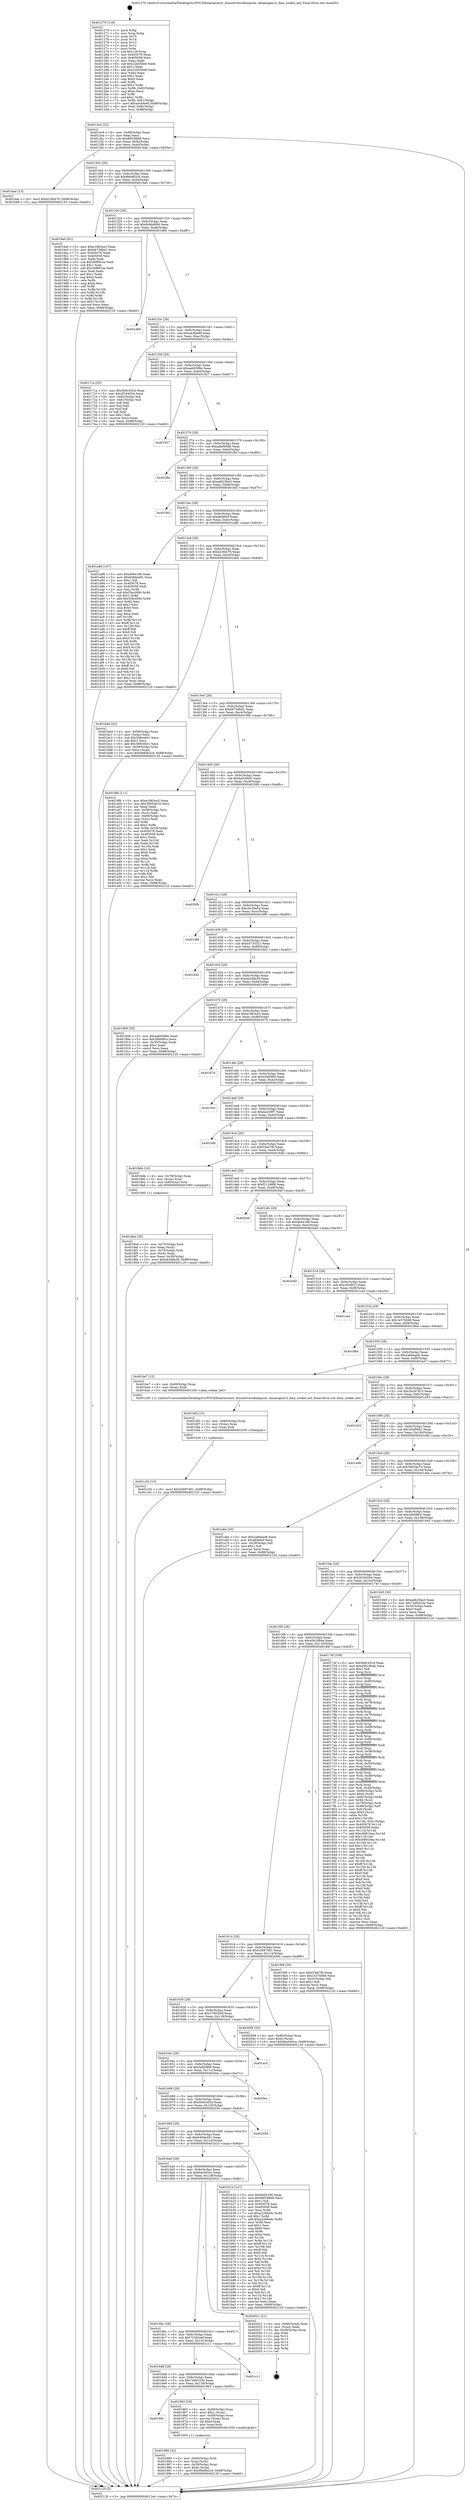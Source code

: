 digraph "0x401270" {
  label = "0x401270 (/mnt/c/Users/mathe/Desktop/tcc/POCII/binaries/extr_linuxdriversdmaqcom..dmaengine.h_dma_cookie_init_Final-ollvm.out::main(0))"
  labelloc = "t"
  node[shape=record]

  Entry [label="",width=0.3,height=0.3,shape=circle,fillcolor=black,style=filled]
  "0x4012e4" [label="{
     0x4012e4 [32]\l
     | [instrs]\l
     &nbsp;&nbsp;0x4012e4 \<+6\>: mov -0x88(%rbp),%eax\l
     &nbsp;&nbsp;0x4012ea \<+2\>: mov %eax,%ecx\l
     &nbsp;&nbsp;0x4012ec \<+6\>: sub $0x8853f9d8,%ecx\l
     &nbsp;&nbsp;0x4012f2 \<+6\>: mov %eax,-0x9c(%rbp)\l
     &nbsp;&nbsp;0x4012f8 \<+6\>: mov %ecx,-0xa0(%rbp)\l
     &nbsp;&nbsp;0x4012fe \<+6\>: je 0000000000401bae \<main+0x93e\>\l
  }"]
  "0x401bae" [label="{
     0x401bae [15]\l
     | [instrs]\l
     &nbsp;&nbsp;0x401bae \<+10\>: movl $0xb23fcb79,-0x88(%rbp)\l
     &nbsp;&nbsp;0x401bb8 \<+5\>: jmp 0000000000402120 \<main+0xeb0\>\l
  }"]
  "0x401304" [label="{
     0x401304 [28]\l
     | [instrs]\l
     &nbsp;&nbsp;0x401304 \<+5\>: jmp 0000000000401309 \<main+0x99\>\l
     &nbsp;&nbsp;0x401309 \<+6\>: mov -0x9c(%rbp),%eax\l
     &nbsp;&nbsp;0x40130f \<+5\>: sub $0x9b6db2c4,%eax\l
     &nbsp;&nbsp;0x401314 \<+6\>: mov %eax,-0xa4(%rbp)\l
     &nbsp;&nbsp;0x40131a \<+6\>: je 00000000004019a0 \<main+0x730\>\l
  }"]
  Exit [label="",width=0.3,height=0.3,shape=circle,fillcolor=black,style=filled,peripheries=2]
  "0x4019a0" [label="{
     0x4019a0 [91]\l
     | [instrs]\l
     &nbsp;&nbsp;0x4019a0 \<+5\>: mov $0xe1863ce3,%eax\l
     &nbsp;&nbsp;0x4019a5 \<+5\>: mov $0xb673dbd1,%ecx\l
     &nbsp;&nbsp;0x4019aa \<+7\>: mov 0x405078,%edx\l
     &nbsp;&nbsp;0x4019b1 \<+7\>: mov 0x405058,%esi\l
     &nbsp;&nbsp;0x4019b8 \<+2\>: mov %edx,%edi\l
     &nbsp;&nbsp;0x4019ba \<+6\>: sub $0x2bf881ee,%edi\l
     &nbsp;&nbsp;0x4019c0 \<+3\>: sub $0x1,%edi\l
     &nbsp;&nbsp;0x4019c3 \<+6\>: add $0x2bf881ee,%edi\l
     &nbsp;&nbsp;0x4019c9 \<+3\>: imul %edi,%edx\l
     &nbsp;&nbsp;0x4019cc \<+3\>: and $0x1,%edx\l
     &nbsp;&nbsp;0x4019cf \<+3\>: cmp $0x0,%edx\l
     &nbsp;&nbsp;0x4019d2 \<+4\>: sete %r8b\l
     &nbsp;&nbsp;0x4019d6 \<+3\>: cmp $0xa,%esi\l
     &nbsp;&nbsp;0x4019d9 \<+4\>: setl %r9b\l
     &nbsp;&nbsp;0x4019dd \<+3\>: mov %r8b,%r10b\l
     &nbsp;&nbsp;0x4019e0 \<+3\>: and %r9b,%r10b\l
     &nbsp;&nbsp;0x4019e3 \<+3\>: xor %r9b,%r8b\l
     &nbsp;&nbsp;0x4019e6 \<+3\>: or %r8b,%r10b\l
     &nbsp;&nbsp;0x4019e9 \<+4\>: test $0x1,%r10b\l
     &nbsp;&nbsp;0x4019ed \<+3\>: cmovne %ecx,%eax\l
     &nbsp;&nbsp;0x4019f0 \<+6\>: mov %eax,-0x88(%rbp)\l
     &nbsp;&nbsp;0x4019f6 \<+5\>: jmp 0000000000402120 \<main+0xeb0\>\l
  }"]
  "0x401320" [label="{
     0x401320 [28]\l
     | [instrs]\l
     &nbsp;&nbsp;0x401320 \<+5\>: jmp 0000000000401325 \<main+0xb5\>\l
     &nbsp;&nbsp;0x401325 \<+6\>: mov -0x9c(%rbp),%eax\l
     &nbsp;&nbsp;0x40132b \<+5\>: sub $0x9cbbd69d,%eax\l
     &nbsp;&nbsp;0x401330 \<+6\>: mov %eax,-0xa8(%rbp)\l
     &nbsp;&nbsp;0x401336 \<+6\>: je 0000000000401d66 \<main+0xaf6\>\l
  }"]
  "0x401c02" [label="{
     0x401c02 [15]\l
     | [instrs]\l
     &nbsp;&nbsp;0x401c02 \<+10\>: movl $0x52687491,-0x88(%rbp)\l
     &nbsp;&nbsp;0x401c0c \<+5\>: jmp 0000000000402120 \<main+0xeb0\>\l
  }"]
  "0x401d66" [label="{
     0x401d66\l
  }", style=dashed]
  "0x40133c" [label="{
     0x40133c [28]\l
     | [instrs]\l
     &nbsp;&nbsp;0x40133c \<+5\>: jmp 0000000000401341 \<main+0xd1\>\l
     &nbsp;&nbsp;0x401341 \<+6\>: mov -0x9c(%rbp),%eax\l
     &nbsp;&nbsp;0x401347 \<+5\>: sub $0xa4c84e6f,%eax\l
     &nbsp;&nbsp;0x40134c \<+6\>: mov %eax,-0xac(%rbp)\l
     &nbsp;&nbsp;0x401352 \<+6\>: je 000000000040171a \<main+0x4aa\>\l
  }"]
  "0x401bf3" [label="{
     0x401bf3 [15]\l
     | [instrs]\l
     &nbsp;&nbsp;0x401bf3 \<+4\>: mov -0x60(%rbp),%rax\l
     &nbsp;&nbsp;0x401bf7 \<+3\>: mov (%rax),%rax\l
     &nbsp;&nbsp;0x401bfa \<+3\>: mov %rax,%rdi\l
     &nbsp;&nbsp;0x401bfd \<+5\>: call 0000000000401030 \<free@plt\>\l
     | [calls]\l
     &nbsp;&nbsp;0x401030 \{1\} (unknown)\l
  }"]
  "0x40171a" [label="{
     0x40171a [53]\l
     | [instrs]\l
     &nbsp;&nbsp;0x40171a \<+5\>: mov $0x5b9c4524,%eax\l
     &nbsp;&nbsp;0x40171f \<+5\>: mov $0x3f184554,%ecx\l
     &nbsp;&nbsp;0x401724 \<+6\>: mov -0x82(%rbp),%dl\l
     &nbsp;&nbsp;0x40172a \<+7\>: mov -0x81(%rbp),%sil\l
     &nbsp;&nbsp;0x401731 \<+3\>: mov %dl,%dil\l
     &nbsp;&nbsp;0x401734 \<+3\>: and %sil,%dil\l
     &nbsp;&nbsp;0x401737 \<+3\>: xor %sil,%dl\l
     &nbsp;&nbsp;0x40173a \<+3\>: or %dl,%dil\l
     &nbsp;&nbsp;0x40173d \<+4\>: test $0x1,%dil\l
     &nbsp;&nbsp;0x401741 \<+3\>: cmovne %ecx,%eax\l
     &nbsp;&nbsp;0x401744 \<+6\>: mov %eax,-0x88(%rbp)\l
     &nbsp;&nbsp;0x40174a \<+5\>: jmp 0000000000402120 \<main+0xeb0\>\l
  }"]
  "0x401358" [label="{
     0x401358 [28]\l
     | [instrs]\l
     &nbsp;&nbsp;0x401358 \<+5\>: jmp 000000000040135d \<main+0xed\>\l
     &nbsp;&nbsp;0x40135d \<+6\>: mov -0x9c(%rbp),%eax\l
     &nbsp;&nbsp;0x401363 \<+5\>: sub $0xaab0589e,%eax\l
     &nbsp;&nbsp;0x401368 \<+6\>: mov %eax,-0xb0(%rbp)\l
     &nbsp;&nbsp;0x40136e \<+6\>: je 0000000000401927 \<main+0x6b7\>\l
  }"]
  "0x402120" [label="{
     0x402120 [5]\l
     | [instrs]\l
     &nbsp;&nbsp;0x402120 \<+5\>: jmp 00000000004012e4 \<main+0x74\>\l
  }"]
  "0x401270" [label="{
     0x401270 [116]\l
     | [instrs]\l
     &nbsp;&nbsp;0x401270 \<+1\>: push %rbp\l
     &nbsp;&nbsp;0x401271 \<+3\>: mov %rsp,%rbp\l
     &nbsp;&nbsp;0x401274 \<+2\>: push %r15\l
     &nbsp;&nbsp;0x401276 \<+2\>: push %r14\l
     &nbsp;&nbsp;0x401278 \<+2\>: push %r13\l
     &nbsp;&nbsp;0x40127a \<+2\>: push %r12\l
     &nbsp;&nbsp;0x40127c \<+1\>: push %rbx\l
     &nbsp;&nbsp;0x40127d \<+7\>: sub $0x128,%rsp\l
     &nbsp;&nbsp;0x401284 \<+7\>: mov 0x405078,%eax\l
     &nbsp;&nbsp;0x40128b \<+7\>: mov 0x405058,%ecx\l
     &nbsp;&nbsp;0x401292 \<+2\>: mov %eax,%edx\l
     &nbsp;&nbsp;0x401294 \<+6\>: sub $0x22b550e6,%edx\l
     &nbsp;&nbsp;0x40129a \<+3\>: sub $0x1,%edx\l
     &nbsp;&nbsp;0x40129d \<+6\>: add $0x22b550e6,%edx\l
     &nbsp;&nbsp;0x4012a3 \<+3\>: imul %edx,%eax\l
     &nbsp;&nbsp;0x4012a6 \<+3\>: and $0x1,%eax\l
     &nbsp;&nbsp;0x4012a9 \<+3\>: cmp $0x0,%eax\l
     &nbsp;&nbsp;0x4012ac \<+4\>: sete %r8b\l
     &nbsp;&nbsp;0x4012b0 \<+4\>: and $0x1,%r8b\l
     &nbsp;&nbsp;0x4012b4 \<+7\>: mov %r8b,-0x82(%rbp)\l
     &nbsp;&nbsp;0x4012bb \<+3\>: cmp $0xa,%ecx\l
     &nbsp;&nbsp;0x4012be \<+4\>: setl %r8b\l
     &nbsp;&nbsp;0x4012c2 \<+4\>: and $0x1,%r8b\l
     &nbsp;&nbsp;0x4012c6 \<+7\>: mov %r8b,-0x81(%rbp)\l
     &nbsp;&nbsp;0x4012cd \<+10\>: movl $0xa4c84e6f,-0x88(%rbp)\l
     &nbsp;&nbsp;0x4012d7 \<+6\>: mov %edi,-0x8c(%rbp)\l
     &nbsp;&nbsp;0x4012dd \<+7\>: mov %rsi,-0x98(%rbp)\l
  }"]
  "0x401980" [label="{
     0x401980 [32]\l
     | [instrs]\l
     &nbsp;&nbsp;0x401980 \<+4\>: mov -0x60(%rbp),%rdi\l
     &nbsp;&nbsp;0x401984 \<+3\>: mov %rax,(%rdi)\l
     &nbsp;&nbsp;0x401987 \<+4\>: mov -0x58(%rbp),%rax\l
     &nbsp;&nbsp;0x40198b \<+6\>: movl $0x0,(%rax)\l
     &nbsp;&nbsp;0x401991 \<+10\>: movl $0x9b6db2c4,-0x88(%rbp)\l
     &nbsp;&nbsp;0x40199b \<+5\>: jmp 0000000000402120 \<main+0xeb0\>\l
  }"]
  "0x401927" [label="{
     0x401927\l
  }", style=dashed]
  "0x401374" [label="{
     0x401374 [28]\l
     | [instrs]\l
     &nbsp;&nbsp;0x401374 \<+5\>: jmp 0000000000401379 \<main+0x109\>\l
     &nbsp;&nbsp;0x401379 \<+6\>: mov -0x9c(%rbp),%eax\l
     &nbsp;&nbsp;0x40137f \<+5\>: sub $0xaab960d8,%eax\l
     &nbsp;&nbsp;0x401384 \<+6\>: mov %eax,-0xb4(%rbp)\l
     &nbsp;&nbsp;0x40138a \<+6\>: je 0000000000401ff4 \<main+0xd84\>\l
  }"]
  "0x4016f4" [label="{
     0x4016f4\l
  }", style=dashed]
  "0x401ff4" [label="{
     0x401ff4\l
  }", style=dashed]
  "0x401390" [label="{
     0x401390 [28]\l
     | [instrs]\l
     &nbsp;&nbsp;0x401390 \<+5\>: jmp 0000000000401395 \<main+0x125\>\l
     &nbsp;&nbsp;0x401395 \<+6\>: mov -0x9c(%rbp),%eax\l
     &nbsp;&nbsp;0x40139b \<+5\>: sub $0xadb25be3,%eax\l
     &nbsp;&nbsp;0x4013a0 \<+6\>: mov %eax,-0xb8(%rbp)\l
     &nbsp;&nbsp;0x4013a6 \<+6\>: je 0000000000401fe5 \<main+0xd75\>\l
  }"]
  "0x401963" [label="{
     0x401963 [29]\l
     | [instrs]\l
     &nbsp;&nbsp;0x401963 \<+4\>: mov -0x68(%rbp),%rax\l
     &nbsp;&nbsp;0x401967 \<+6\>: movl $0x1,(%rax)\l
     &nbsp;&nbsp;0x40196d \<+4\>: mov -0x68(%rbp),%rax\l
     &nbsp;&nbsp;0x401971 \<+3\>: movslq (%rax),%rax\l
     &nbsp;&nbsp;0x401974 \<+4\>: shl $0x4,%rax\l
     &nbsp;&nbsp;0x401978 \<+3\>: mov %rax,%rdi\l
     &nbsp;&nbsp;0x40197b \<+5\>: call 0000000000401050 \<malloc@plt\>\l
     | [calls]\l
     &nbsp;&nbsp;0x401050 \{1\} (unknown)\l
  }"]
  "0x401fe5" [label="{
     0x401fe5\l
  }", style=dashed]
  "0x4013ac" [label="{
     0x4013ac [28]\l
     | [instrs]\l
     &nbsp;&nbsp;0x4013ac \<+5\>: jmp 00000000004013b1 \<main+0x141\>\l
     &nbsp;&nbsp;0x4013b1 \<+6\>: mov -0x9c(%rbp),%eax\l
     &nbsp;&nbsp;0x4013b7 \<+5\>: sub $0xafcfa9cf,%eax\l
     &nbsp;&nbsp;0x4013bc \<+6\>: mov %eax,-0xbc(%rbp)\l
     &nbsp;&nbsp;0x4013c2 \<+6\>: je 0000000000401a88 \<main+0x818\>\l
  }"]
  "0x4016d8" [label="{
     0x4016d8 [28]\l
     | [instrs]\l
     &nbsp;&nbsp;0x4016d8 \<+5\>: jmp 00000000004016dd \<main+0x46d\>\l
     &nbsp;&nbsp;0x4016dd \<+6\>: mov -0x9c(%rbp),%eax\l
     &nbsp;&nbsp;0x4016e3 \<+5\>: sub $0x74d6223e,%eax\l
     &nbsp;&nbsp;0x4016e8 \<+6\>: mov %eax,-0x130(%rbp)\l
     &nbsp;&nbsp;0x4016ee \<+6\>: je 0000000000401963 \<main+0x6f3\>\l
  }"]
  "0x401a88" [label="{
     0x401a88 [147]\l
     | [instrs]\l
     &nbsp;&nbsp;0x401a88 \<+5\>: mov $0x9e64186,%eax\l
     &nbsp;&nbsp;0x401a8d \<+5\>: mov $0x649de491,%ecx\l
     &nbsp;&nbsp;0x401a92 \<+2\>: mov $0x1,%dl\l
     &nbsp;&nbsp;0x401a94 \<+7\>: mov 0x405078,%esi\l
     &nbsp;&nbsp;0x401a9b \<+7\>: mov 0x405058,%edi\l
     &nbsp;&nbsp;0x401aa2 \<+3\>: mov %esi,%r8d\l
     &nbsp;&nbsp;0x401aa5 \<+7\>: sub $0x55ec0f49,%r8d\l
     &nbsp;&nbsp;0x401aac \<+4\>: sub $0x1,%r8d\l
     &nbsp;&nbsp;0x401ab0 \<+7\>: add $0x55ec0f49,%r8d\l
     &nbsp;&nbsp;0x401ab7 \<+4\>: imul %r8d,%esi\l
     &nbsp;&nbsp;0x401abb \<+3\>: and $0x1,%esi\l
     &nbsp;&nbsp;0x401abe \<+3\>: cmp $0x0,%esi\l
     &nbsp;&nbsp;0x401ac1 \<+4\>: sete %r9b\l
     &nbsp;&nbsp;0x401ac5 \<+3\>: cmp $0xa,%edi\l
     &nbsp;&nbsp;0x401ac8 \<+4\>: setl %r10b\l
     &nbsp;&nbsp;0x401acc \<+3\>: mov %r9b,%r11b\l
     &nbsp;&nbsp;0x401acf \<+4\>: xor $0xff,%r11b\l
     &nbsp;&nbsp;0x401ad3 \<+3\>: mov %r10b,%bl\l
     &nbsp;&nbsp;0x401ad6 \<+3\>: xor $0xff,%bl\l
     &nbsp;&nbsp;0x401ad9 \<+3\>: xor $0x0,%dl\l
     &nbsp;&nbsp;0x401adc \<+3\>: mov %r11b,%r14b\l
     &nbsp;&nbsp;0x401adf \<+4\>: and $0x0,%r14b\l
     &nbsp;&nbsp;0x401ae3 \<+3\>: and %dl,%r9b\l
     &nbsp;&nbsp;0x401ae6 \<+3\>: mov %bl,%r15b\l
     &nbsp;&nbsp;0x401ae9 \<+4\>: and $0x0,%r15b\l
     &nbsp;&nbsp;0x401aed \<+3\>: and %dl,%r10b\l
     &nbsp;&nbsp;0x401af0 \<+3\>: or %r9b,%r14b\l
     &nbsp;&nbsp;0x401af3 \<+3\>: or %r10b,%r15b\l
     &nbsp;&nbsp;0x401af6 \<+3\>: xor %r15b,%r14b\l
     &nbsp;&nbsp;0x401af9 \<+3\>: or %bl,%r11b\l
     &nbsp;&nbsp;0x401afc \<+4\>: xor $0xff,%r11b\l
     &nbsp;&nbsp;0x401b00 \<+3\>: or $0x0,%dl\l
     &nbsp;&nbsp;0x401b03 \<+3\>: and %dl,%r11b\l
     &nbsp;&nbsp;0x401b06 \<+3\>: or %r11b,%r14b\l
     &nbsp;&nbsp;0x401b09 \<+4\>: test $0x1,%r14b\l
     &nbsp;&nbsp;0x401b0d \<+3\>: cmovne %ecx,%eax\l
     &nbsp;&nbsp;0x401b10 \<+6\>: mov %eax,-0x88(%rbp)\l
     &nbsp;&nbsp;0x401b16 \<+5\>: jmp 0000000000402120 \<main+0xeb0\>\l
  }"]
  "0x4013c8" [label="{
     0x4013c8 [28]\l
     | [instrs]\l
     &nbsp;&nbsp;0x4013c8 \<+5\>: jmp 00000000004013cd \<main+0x15d\>\l
     &nbsp;&nbsp;0x4013cd \<+6\>: mov -0x9c(%rbp),%eax\l
     &nbsp;&nbsp;0x4013d3 \<+5\>: sub $0xb23fcb79,%eax\l
     &nbsp;&nbsp;0x4013d8 \<+6\>: mov %eax,-0xc0(%rbp)\l
     &nbsp;&nbsp;0x4013de \<+6\>: je 0000000000401bbd \<main+0x94d\>\l
  }"]
  "0x401c11" [label="{
     0x401c11\l
  }", style=dashed]
  "0x401bbd" [label="{
     0x401bbd [42]\l
     | [instrs]\l
     &nbsp;&nbsp;0x401bbd \<+4\>: mov -0x58(%rbp),%rax\l
     &nbsp;&nbsp;0x401bc1 \<+2\>: mov (%rax),%ecx\l
     &nbsp;&nbsp;0x401bc3 \<+6\>: sub $0x309c4601,%ecx\l
     &nbsp;&nbsp;0x401bc9 \<+3\>: add $0x1,%ecx\l
     &nbsp;&nbsp;0x401bcc \<+6\>: add $0x309c4601,%ecx\l
     &nbsp;&nbsp;0x401bd2 \<+4\>: mov -0x58(%rbp),%rax\l
     &nbsp;&nbsp;0x401bd6 \<+2\>: mov %ecx,(%rax)\l
     &nbsp;&nbsp;0x401bd8 \<+10\>: movl $0x9b6db2c4,-0x88(%rbp)\l
     &nbsp;&nbsp;0x401be2 \<+5\>: jmp 0000000000402120 \<main+0xeb0\>\l
  }"]
  "0x4013e4" [label="{
     0x4013e4 [28]\l
     | [instrs]\l
     &nbsp;&nbsp;0x4013e4 \<+5\>: jmp 00000000004013e9 \<main+0x179\>\l
     &nbsp;&nbsp;0x4013e9 \<+6\>: mov -0x9c(%rbp),%eax\l
     &nbsp;&nbsp;0x4013ef \<+5\>: sub $0xb673dbd1,%eax\l
     &nbsp;&nbsp;0x4013f4 \<+6\>: mov %eax,-0xc4(%rbp)\l
     &nbsp;&nbsp;0x4013fa \<+6\>: je 00000000004019fb \<main+0x78b\>\l
  }"]
  "0x4016bc" [label="{
     0x4016bc [28]\l
     | [instrs]\l
     &nbsp;&nbsp;0x4016bc \<+5\>: jmp 00000000004016c1 \<main+0x451\>\l
     &nbsp;&nbsp;0x4016c1 \<+6\>: mov -0x9c(%rbp),%eax\l
     &nbsp;&nbsp;0x4016c7 \<+5\>: sub $0x723d2eef,%eax\l
     &nbsp;&nbsp;0x4016cc \<+6\>: mov %eax,-0x12c(%rbp)\l
     &nbsp;&nbsp;0x4016d2 \<+6\>: je 0000000000401c11 \<main+0x9a1\>\l
  }"]
  "0x4019fb" [label="{
     0x4019fb [111]\l
     | [instrs]\l
     &nbsp;&nbsp;0x4019fb \<+5\>: mov $0xe1863ce3,%eax\l
     &nbsp;&nbsp;0x401a00 \<+5\>: mov $0x39054a7d,%ecx\l
     &nbsp;&nbsp;0x401a05 \<+2\>: xor %edx,%edx\l
     &nbsp;&nbsp;0x401a07 \<+4\>: mov -0x58(%rbp),%rsi\l
     &nbsp;&nbsp;0x401a0b \<+2\>: mov (%rsi),%edi\l
     &nbsp;&nbsp;0x401a0d \<+4\>: mov -0x68(%rbp),%rsi\l
     &nbsp;&nbsp;0x401a11 \<+2\>: cmp (%rsi),%edi\l
     &nbsp;&nbsp;0x401a13 \<+4\>: setl %r8b\l
     &nbsp;&nbsp;0x401a17 \<+4\>: and $0x1,%r8b\l
     &nbsp;&nbsp;0x401a1b \<+4\>: mov %r8b,-0x29(%rbp)\l
     &nbsp;&nbsp;0x401a1f \<+7\>: mov 0x405078,%edi\l
     &nbsp;&nbsp;0x401a26 \<+8\>: mov 0x405058,%r9d\l
     &nbsp;&nbsp;0x401a2e \<+3\>: sub $0x1,%edx\l
     &nbsp;&nbsp;0x401a31 \<+3\>: mov %edi,%r10d\l
     &nbsp;&nbsp;0x401a34 \<+3\>: add %edx,%r10d\l
     &nbsp;&nbsp;0x401a37 \<+4\>: imul %r10d,%edi\l
     &nbsp;&nbsp;0x401a3b \<+3\>: and $0x1,%edi\l
     &nbsp;&nbsp;0x401a3e \<+3\>: cmp $0x0,%edi\l
     &nbsp;&nbsp;0x401a41 \<+4\>: sete %r8b\l
     &nbsp;&nbsp;0x401a45 \<+4\>: cmp $0xa,%r9d\l
     &nbsp;&nbsp;0x401a49 \<+4\>: setl %r11b\l
     &nbsp;&nbsp;0x401a4d \<+3\>: mov %r8b,%bl\l
     &nbsp;&nbsp;0x401a50 \<+3\>: and %r11b,%bl\l
     &nbsp;&nbsp;0x401a53 \<+3\>: xor %r11b,%r8b\l
     &nbsp;&nbsp;0x401a56 \<+3\>: or %r8b,%bl\l
     &nbsp;&nbsp;0x401a59 \<+3\>: test $0x1,%bl\l
     &nbsp;&nbsp;0x401a5c \<+3\>: cmovne %ecx,%eax\l
     &nbsp;&nbsp;0x401a5f \<+6\>: mov %eax,-0x88(%rbp)\l
     &nbsp;&nbsp;0x401a65 \<+5\>: jmp 0000000000402120 \<main+0xeb0\>\l
  }"]
  "0x401400" [label="{
     0x401400 [28]\l
     | [instrs]\l
     &nbsp;&nbsp;0x401400 \<+5\>: jmp 0000000000401405 \<main+0x195\>\l
     &nbsp;&nbsp;0x401405 \<+6\>: mov -0x9c(%rbp),%eax\l
     &nbsp;&nbsp;0x40140b \<+5\>: sub $0xba530bf1,%eax\l
     &nbsp;&nbsp;0x401410 \<+6\>: mov %eax,-0xc8(%rbp)\l
     &nbsp;&nbsp;0x401416 \<+6\>: je 00000000004020fb \<main+0xe8b\>\l
  }"]
  "0x402021" [label="{
     0x402021 [21]\l
     | [instrs]\l
     &nbsp;&nbsp;0x402021 \<+4\>: mov -0x80(%rbp),%rax\l
     &nbsp;&nbsp;0x402025 \<+2\>: mov (%rax),%eax\l
     &nbsp;&nbsp;0x402027 \<+4\>: lea -0x28(%rbp),%rsp\l
     &nbsp;&nbsp;0x40202b \<+1\>: pop %rbx\l
     &nbsp;&nbsp;0x40202c \<+2\>: pop %r12\l
     &nbsp;&nbsp;0x40202e \<+2\>: pop %r13\l
     &nbsp;&nbsp;0x402030 \<+2\>: pop %r14\l
     &nbsp;&nbsp;0x402032 \<+2\>: pop %r15\l
     &nbsp;&nbsp;0x402034 \<+1\>: pop %rbp\l
     &nbsp;&nbsp;0x402035 \<+1\>: ret\l
  }"]
  "0x4020fb" [label="{
     0x4020fb\l
  }", style=dashed]
  "0x40141c" [label="{
     0x40141c [28]\l
     | [instrs]\l
     &nbsp;&nbsp;0x40141c \<+5\>: jmp 0000000000401421 \<main+0x1b1\>\l
     &nbsp;&nbsp;0x401421 \<+6\>: mov -0x9c(%rbp),%eax\l
     &nbsp;&nbsp;0x401427 \<+5\>: sub $0xc9c30a5a,%eax\l
     &nbsp;&nbsp;0x40142c \<+6\>: mov %eax,-0xcc(%rbp)\l
     &nbsp;&nbsp;0x401432 \<+6\>: je 0000000000401df9 \<main+0xb89\>\l
  }"]
  "0x4016a0" [label="{
     0x4016a0 [28]\l
     | [instrs]\l
     &nbsp;&nbsp;0x4016a0 \<+5\>: jmp 00000000004016a5 \<main+0x435\>\l
     &nbsp;&nbsp;0x4016a5 \<+6\>: mov -0x9c(%rbp),%eax\l
     &nbsp;&nbsp;0x4016ab \<+5\>: sub $0x6ac045ca,%eax\l
     &nbsp;&nbsp;0x4016b0 \<+6\>: mov %eax,-0x128(%rbp)\l
     &nbsp;&nbsp;0x4016b6 \<+6\>: je 0000000000402021 \<main+0xdb1\>\l
  }"]
  "0x401df9" [label="{
     0x401df9\l
  }", style=dashed]
  "0x401438" [label="{
     0x401438 [28]\l
     | [instrs]\l
     &nbsp;&nbsp;0x401438 \<+5\>: jmp 000000000040143d \<main+0x1cd\>\l
     &nbsp;&nbsp;0x40143d \<+6\>: mov -0x9c(%rbp),%eax\l
     &nbsp;&nbsp;0x401443 \<+5\>: sub $0xd4735321,%eax\l
     &nbsp;&nbsp;0x401448 \<+6\>: mov %eax,-0xd0(%rbp)\l
     &nbsp;&nbsp;0x40144e \<+6\>: je 0000000000401d42 \<main+0xad2\>\l
  }"]
  "0x401b1b" [label="{
     0x401b1b [147]\l
     | [instrs]\l
     &nbsp;&nbsp;0x401b1b \<+5\>: mov $0x9e64186,%eax\l
     &nbsp;&nbsp;0x401b20 \<+5\>: mov $0x8853f9d8,%ecx\l
     &nbsp;&nbsp;0x401b25 \<+2\>: mov $0x1,%dl\l
     &nbsp;&nbsp;0x401b27 \<+7\>: mov 0x405078,%esi\l
     &nbsp;&nbsp;0x401b2e \<+7\>: mov 0x405058,%edi\l
     &nbsp;&nbsp;0x401b35 \<+3\>: mov %esi,%r8d\l
     &nbsp;&nbsp;0x401b38 \<+7\>: sub $0xa2266e9c,%r8d\l
     &nbsp;&nbsp;0x401b3f \<+4\>: sub $0x1,%r8d\l
     &nbsp;&nbsp;0x401b43 \<+7\>: add $0xa2266e9c,%r8d\l
     &nbsp;&nbsp;0x401b4a \<+4\>: imul %r8d,%esi\l
     &nbsp;&nbsp;0x401b4e \<+3\>: and $0x1,%esi\l
     &nbsp;&nbsp;0x401b51 \<+3\>: cmp $0x0,%esi\l
     &nbsp;&nbsp;0x401b54 \<+4\>: sete %r9b\l
     &nbsp;&nbsp;0x401b58 \<+3\>: cmp $0xa,%edi\l
     &nbsp;&nbsp;0x401b5b \<+4\>: setl %r10b\l
     &nbsp;&nbsp;0x401b5f \<+3\>: mov %r9b,%r11b\l
     &nbsp;&nbsp;0x401b62 \<+4\>: xor $0xff,%r11b\l
     &nbsp;&nbsp;0x401b66 \<+3\>: mov %r10b,%bl\l
     &nbsp;&nbsp;0x401b69 \<+3\>: xor $0xff,%bl\l
     &nbsp;&nbsp;0x401b6c \<+3\>: xor $0x0,%dl\l
     &nbsp;&nbsp;0x401b6f \<+3\>: mov %r11b,%r14b\l
     &nbsp;&nbsp;0x401b72 \<+4\>: and $0x0,%r14b\l
     &nbsp;&nbsp;0x401b76 \<+3\>: and %dl,%r9b\l
     &nbsp;&nbsp;0x401b79 \<+3\>: mov %bl,%r15b\l
     &nbsp;&nbsp;0x401b7c \<+4\>: and $0x0,%r15b\l
     &nbsp;&nbsp;0x401b80 \<+3\>: and %dl,%r10b\l
     &nbsp;&nbsp;0x401b83 \<+3\>: or %r9b,%r14b\l
     &nbsp;&nbsp;0x401b86 \<+3\>: or %r10b,%r15b\l
     &nbsp;&nbsp;0x401b89 \<+3\>: xor %r15b,%r14b\l
     &nbsp;&nbsp;0x401b8c \<+3\>: or %bl,%r11b\l
     &nbsp;&nbsp;0x401b8f \<+4\>: xor $0xff,%r11b\l
     &nbsp;&nbsp;0x401b93 \<+3\>: or $0x0,%dl\l
     &nbsp;&nbsp;0x401b96 \<+3\>: and %dl,%r11b\l
     &nbsp;&nbsp;0x401b99 \<+3\>: or %r11b,%r14b\l
     &nbsp;&nbsp;0x401b9c \<+4\>: test $0x1,%r14b\l
     &nbsp;&nbsp;0x401ba0 \<+3\>: cmovne %ecx,%eax\l
     &nbsp;&nbsp;0x401ba3 \<+6\>: mov %eax,-0x88(%rbp)\l
     &nbsp;&nbsp;0x401ba9 \<+5\>: jmp 0000000000402120 \<main+0xeb0\>\l
  }"]
  "0x401d42" [label="{
     0x401d42\l
  }", style=dashed]
  "0x401454" [label="{
     0x401454 [28]\l
     | [instrs]\l
     &nbsp;&nbsp;0x401454 \<+5\>: jmp 0000000000401459 \<main+0x1e9\>\l
     &nbsp;&nbsp;0x401459 \<+6\>: mov -0x9c(%rbp),%eax\l
     &nbsp;&nbsp;0x40145f \<+5\>: sub $0xde2d9a39,%eax\l
     &nbsp;&nbsp;0x401464 \<+6\>: mov %eax,-0xd4(%rbp)\l
     &nbsp;&nbsp;0x40146a \<+6\>: je 0000000000401909 \<main+0x699\>\l
  }"]
  "0x401684" [label="{
     0x401684 [28]\l
     | [instrs]\l
     &nbsp;&nbsp;0x401684 \<+5\>: jmp 0000000000401689 \<main+0x419\>\l
     &nbsp;&nbsp;0x401689 \<+6\>: mov -0x9c(%rbp),%eax\l
     &nbsp;&nbsp;0x40168f \<+5\>: sub $0x649de491,%eax\l
     &nbsp;&nbsp;0x401694 \<+6\>: mov %eax,-0x124(%rbp)\l
     &nbsp;&nbsp;0x40169a \<+6\>: je 0000000000401b1b \<main+0x8ab\>\l
  }"]
  "0x401909" [label="{
     0x401909 [30]\l
     | [instrs]\l
     &nbsp;&nbsp;0x401909 \<+5\>: mov $0xaab0589e,%eax\l
     &nbsp;&nbsp;0x40190e \<+5\>: mov $0x3db08fcc,%ecx\l
     &nbsp;&nbsp;0x401913 \<+3\>: mov -0x30(%rbp),%edx\l
     &nbsp;&nbsp;0x401916 \<+3\>: cmp $0x1,%edx\l
     &nbsp;&nbsp;0x401919 \<+3\>: cmovl %ecx,%eax\l
     &nbsp;&nbsp;0x40191c \<+6\>: mov %eax,-0x88(%rbp)\l
     &nbsp;&nbsp;0x401922 \<+5\>: jmp 0000000000402120 \<main+0xeb0\>\l
  }"]
  "0x401470" [label="{
     0x401470 [28]\l
     | [instrs]\l
     &nbsp;&nbsp;0x401470 \<+5\>: jmp 0000000000401475 \<main+0x205\>\l
     &nbsp;&nbsp;0x401475 \<+6\>: mov -0x9c(%rbp),%eax\l
     &nbsp;&nbsp;0x40147b \<+5\>: sub $0xe1863ce3,%eax\l
     &nbsp;&nbsp;0x401480 \<+6\>: mov %eax,-0xd8(%rbp)\l
     &nbsp;&nbsp;0x401486 \<+6\>: je 000000000040207b \<main+0xe0b\>\l
  }"]
  "0x402036" [label="{
     0x402036\l
  }", style=dashed]
  "0x40207b" [label="{
     0x40207b\l
  }", style=dashed]
  "0x40148c" [label="{
     0x40148c [28]\l
     | [instrs]\l
     &nbsp;&nbsp;0x40148c \<+5\>: jmp 0000000000401491 \<main+0x221\>\l
     &nbsp;&nbsp;0x401491 \<+6\>: mov -0x9c(%rbp),%eax\l
     &nbsp;&nbsp;0x401497 \<+5\>: sub $0xe54f2f00,%eax\l
     &nbsp;&nbsp;0x40149c \<+6\>: mov %eax,-0xdc(%rbp)\l
     &nbsp;&nbsp;0x4014a2 \<+6\>: je 0000000000401f20 \<main+0xcb0\>\l
  }"]
  "0x401668" [label="{
     0x401668 [28]\l
     | [instrs]\l
     &nbsp;&nbsp;0x401668 \<+5\>: jmp 000000000040166d \<main+0x3fd\>\l
     &nbsp;&nbsp;0x40166d \<+6\>: mov -0x9c(%rbp),%eax\l
     &nbsp;&nbsp;0x401673 \<+5\>: sub $0x5b9c4524,%eax\l
     &nbsp;&nbsp;0x401678 \<+6\>: mov %eax,-0x120(%rbp)\l
     &nbsp;&nbsp;0x40167e \<+6\>: je 0000000000402036 \<main+0xdc6\>\l
  }"]
  "0x401f20" [label="{
     0x401f20\l
  }", style=dashed]
  "0x4014a8" [label="{
     0x4014a8 [28]\l
     | [instrs]\l
     &nbsp;&nbsp;0x4014a8 \<+5\>: jmp 00000000004014ad \<main+0x23d\>\l
     &nbsp;&nbsp;0x4014ad \<+6\>: mov -0x9c(%rbp),%eax\l
     &nbsp;&nbsp;0x4014b3 \<+5\>: sub $0xea2cf9f7,%eax\l
     &nbsp;&nbsp;0x4014b8 \<+6\>: mov %eax,-0xe0(%rbp)\l
     &nbsp;&nbsp;0x4014be \<+6\>: je 0000000000401fd6 \<main+0xd66\>\l
  }"]
  "0x4020ec" [label="{
     0x4020ec\l
  }", style=dashed]
  "0x401fd6" [label="{
     0x401fd6\l
  }", style=dashed]
  "0x4014c4" [label="{
     0x4014c4 [28]\l
     | [instrs]\l
     &nbsp;&nbsp;0x4014c4 \<+5\>: jmp 00000000004014c9 \<main+0x259\>\l
     &nbsp;&nbsp;0x4014c9 \<+6\>: mov -0x9c(%rbp),%eax\l
     &nbsp;&nbsp;0x4014cf \<+5\>: sub $0xf1feb7fb,%eax\l
     &nbsp;&nbsp;0x4014d4 \<+6\>: mov %eax,-0xe4(%rbp)\l
     &nbsp;&nbsp;0x4014da \<+6\>: je 00000000004018db \<main+0x66b\>\l
  }"]
  "0x40164c" [label="{
     0x40164c [28]\l
     | [instrs]\l
     &nbsp;&nbsp;0x40164c \<+5\>: jmp 0000000000401651 \<main+0x3e1\>\l
     &nbsp;&nbsp;0x401651 \<+6\>: mov -0x9c(%rbp),%eax\l
     &nbsp;&nbsp;0x401657 \<+5\>: sub $0x5af43fb6,%eax\l
     &nbsp;&nbsp;0x40165c \<+6\>: mov %eax,-0x11c(%rbp)\l
     &nbsp;&nbsp;0x401662 \<+6\>: je 00000000004020ec \<main+0xe7c\>\l
  }"]
  "0x4018db" [label="{
     0x4018db [16]\l
     | [instrs]\l
     &nbsp;&nbsp;0x4018db \<+4\>: mov -0x78(%rbp),%rax\l
     &nbsp;&nbsp;0x4018df \<+3\>: mov (%rax),%rax\l
     &nbsp;&nbsp;0x4018e2 \<+4\>: mov 0x8(%rax),%rdi\l
     &nbsp;&nbsp;0x4018e6 \<+5\>: call 0000000000401060 \<atoi@plt\>\l
     | [calls]\l
     &nbsp;&nbsp;0x401060 \{1\} (unknown)\l
  }"]
  "0x4014e0" [label="{
     0x4014e0 [28]\l
     | [instrs]\l
     &nbsp;&nbsp;0x4014e0 \<+5\>: jmp 00000000004014e5 \<main+0x275\>\l
     &nbsp;&nbsp;0x4014e5 \<+6\>: mov -0x9c(%rbp),%eax\l
     &nbsp;&nbsp;0x4014eb \<+5\>: sub $0xf212d8f6,%eax\l
     &nbsp;&nbsp;0x4014f0 \<+6\>: mov %eax,-0xe8(%rbp)\l
     &nbsp;&nbsp;0x4014f6 \<+6\>: je 00000000004020af \<main+0xe3f\>\l
  }"]
  "0x401ec5" [label="{
     0x401ec5\l
  }", style=dashed]
  "0x4020af" [label="{
     0x4020af\l
  }", style=dashed]
  "0x4014fc" [label="{
     0x4014fc [28]\l
     | [instrs]\l
     &nbsp;&nbsp;0x4014fc \<+5\>: jmp 0000000000401501 \<main+0x291\>\l
     &nbsp;&nbsp;0x401501 \<+6\>: mov -0x9c(%rbp),%eax\l
     &nbsp;&nbsp;0x401507 \<+5\>: sub $0x9e64186,%eax\l
     &nbsp;&nbsp;0x40150c \<+6\>: mov %eax,-0xec(%rbp)\l
     &nbsp;&nbsp;0x401512 \<+6\>: je 00000000004020a0 \<main+0xe30\>\l
  }"]
  "0x401630" [label="{
     0x401630 [28]\l
     | [instrs]\l
     &nbsp;&nbsp;0x401630 \<+5\>: jmp 0000000000401635 \<main+0x3c5\>\l
     &nbsp;&nbsp;0x401635 \<+6\>: mov -0x9c(%rbp),%eax\l
     &nbsp;&nbsp;0x40163b \<+5\>: sub $0x579030ef,%eax\l
     &nbsp;&nbsp;0x401640 \<+6\>: mov %eax,-0x118(%rbp)\l
     &nbsp;&nbsp;0x401646 \<+6\>: je 0000000000401ec5 \<main+0xc55\>\l
  }"]
  "0x4020a0" [label="{
     0x4020a0\l
  }", style=dashed]
  "0x401518" [label="{
     0x401518 [28]\l
     | [instrs]\l
     &nbsp;&nbsp;0x401518 \<+5\>: jmp 000000000040151d \<main+0x2ad\>\l
     &nbsp;&nbsp;0x40151d \<+6\>: mov -0x9c(%rbp),%eax\l
     &nbsp;&nbsp;0x401523 \<+5\>: sub $0xc929615,%eax\l
     &nbsp;&nbsp;0x401528 \<+6\>: mov %eax,-0xf0(%rbp)\l
     &nbsp;&nbsp;0x40152e \<+6\>: je 0000000000401ca4 \<main+0xa34\>\l
  }"]
  "0x402008" [label="{
     0x402008 [25]\l
     | [instrs]\l
     &nbsp;&nbsp;0x402008 \<+4\>: mov -0x80(%rbp),%rax\l
     &nbsp;&nbsp;0x40200c \<+6\>: movl $0x0,(%rax)\l
     &nbsp;&nbsp;0x402012 \<+10\>: movl $0x6ac045ca,-0x88(%rbp)\l
     &nbsp;&nbsp;0x40201c \<+5\>: jmp 0000000000402120 \<main+0xeb0\>\l
  }"]
  "0x401ca4" [label="{
     0x401ca4\l
  }", style=dashed]
  "0x401534" [label="{
     0x401534 [28]\l
     | [instrs]\l
     &nbsp;&nbsp;0x401534 \<+5\>: jmp 0000000000401539 \<main+0x2c9\>\l
     &nbsp;&nbsp;0x401539 \<+6\>: mov -0x9c(%rbp),%eax\l
     &nbsp;&nbsp;0x40153f \<+5\>: sub $0x1e37b0d6,%eax\l
     &nbsp;&nbsp;0x401544 \<+6\>: mov %eax,-0xf4(%rbp)\l
     &nbsp;&nbsp;0x40154a \<+6\>: je 00000000004018bd \<main+0x64d\>\l
  }"]
  "0x4018eb" [label="{
     0x4018eb [30]\l
     | [instrs]\l
     &nbsp;&nbsp;0x4018eb \<+4\>: mov -0x70(%rbp),%rdi\l
     &nbsp;&nbsp;0x4018ef \<+2\>: mov %eax,(%rdi)\l
     &nbsp;&nbsp;0x4018f1 \<+4\>: mov -0x70(%rbp),%rdi\l
     &nbsp;&nbsp;0x4018f5 \<+2\>: mov (%rdi),%eax\l
     &nbsp;&nbsp;0x4018f7 \<+3\>: mov %eax,-0x30(%rbp)\l
     &nbsp;&nbsp;0x4018fa \<+10\>: movl $0xde2d9a39,-0x88(%rbp)\l
     &nbsp;&nbsp;0x401904 \<+5\>: jmp 0000000000402120 \<main+0xeb0\>\l
  }"]
  "0x4018bd" [label="{
     0x4018bd\l
  }", style=dashed]
  "0x401550" [label="{
     0x401550 [28]\l
     | [instrs]\l
     &nbsp;&nbsp;0x401550 \<+5\>: jmp 0000000000401555 \<main+0x2e5\>\l
     &nbsp;&nbsp;0x401555 \<+6\>: mov -0x9c(%rbp),%eax\l
     &nbsp;&nbsp;0x40155b \<+5\>: sub $0x2a60ead6,%eax\l
     &nbsp;&nbsp;0x401560 \<+6\>: mov %eax,-0xf8(%rbp)\l
     &nbsp;&nbsp;0x401566 \<+6\>: je 0000000000401be7 \<main+0x977\>\l
  }"]
  "0x401614" [label="{
     0x401614 [28]\l
     | [instrs]\l
     &nbsp;&nbsp;0x401614 \<+5\>: jmp 0000000000401619 \<main+0x3a9\>\l
     &nbsp;&nbsp;0x401619 \<+6\>: mov -0x9c(%rbp),%eax\l
     &nbsp;&nbsp;0x40161f \<+5\>: sub $0x52687491,%eax\l
     &nbsp;&nbsp;0x401624 \<+6\>: mov %eax,-0x114(%rbp)\l
     &nbsp;&nbsp;0x40162a \<+6\>: je 0000000000402008 \<main+0xd98\>\l
  }"]
  "0x401be7" [label="{
     0x401be7 [12]\l
     | [instrs]\l
     &nbsp;&nbsp;0x401be7 \<+4\>: mov -0x60(%rbp),%rax\l
     &nbsp;&nbsp;0x401beb \<+3\>: mov (%rax),%rdi\l
     &nbsp;&nbsp;0x401bee \<+5\>: call 0000000000401240 \<dma_cookie_init\>\l
     | [calls]\l
     &nbsp;&nbsp;0x401240 \{1\} (/mnt/c/Users/mathe/Desktop/tcc/POCII/binaries/extr_linuxdriversdmaqcom..dmaengine.h_dma_cookie_init_Final-ollvm.out::dma_cookie_init)\l
  }"]
  "0x40156c" [label="{
     0x40156c [28]\l
     | [instrs]\l
     &nbsp;&nbsp;0x40156c \<+5\>: jmp 0000000000401571 \<main+0x301\>\l
     &nbsp;&nbsp;0x401571 \<+6\>: mov -0x9c(%rbp),%eax\l
     &nbsp;&nbsp;0x401577 \<+5\>: sub $0x2b2d7915,%eax\l
     &nbsp;&nbsp;0x40157c \<+6\>: mov %eax,-0xfc(%rbp)\l
     &nbsp;&nbsp;0x401582 \<+6\>: je 0000000000401d33 \<main+0xac3\>\l
  }"]
  "0x40189f" [label="{
     0x40189f [30]\l
     | [instrs]\l
     &nbsp;&nbsp;0x40189f \<+5\>: mov $0xf1feb7fb,%eax\l
     &nbsp;&nbsp;0x4018a4 \<+5\>: mov $0x1e37b0d6,%ecx\l
     &nbsp;&nbsp;0x4018a9 \<+3\>: mov -0x31(%rbp),%dl\l
     &nbsp;&nbsp;0x4018ac \<+3\>: test $0x1,%dl\l
     &nbsp;&nbsp;0x4018af \<+3\>: cmovne %ecx,%eax\l
     &nbsp;&nbsp;0x4018b2 \<+6\>: mov %eax,-0x88(%rbp)\l
     &nbsp;&nbsp;0x4018b8 \<+5\>: jmp 0000000000402120 \<main+0xeb0\>\l
  }"]
  "0x401d33" [label="{
     0x401d33\l
  }", style=dashed]
  "0x401588" [label="{
     0x401588 [28]\l
     | [instrs]\l
     &nbsp;&nbsp;0x401588 \<+5\>: jmp 000000000040158d \<main+0x31d\>\l
     &nbsp;&nbsp;0x40158d \<+6\>: mov -0x9c(%rbp),%eax\l
     &nbsp;&nbsp;0x401593 \<+5\>: sub $0x35af06b1,%eax\l
     &nbsp;&nbsp;0x401598 \<+6\>: mov %eax,-0x100(%rbp)\l
     &nbsp;&nbsp;0x40159e \<+6\>: je 0000000000401e9b \<main+0xc2b\>\l
  }"]
  "0x4015f8" [label="{
     0x4015f8 [28]\l
     | [instrs]\l
     &nbsp;&nbsp;0x4015f8 \<+5\>: jmp 00000000004015fd \<main+0x38d\>\l
     &nbsp;&nbsp;0x4015fd \<+6\>: mov -0x9c(%rbp),%eax\l
     &nbsp;&nbsp;0x401603 \<+5\>: sub $0x45618b4e,%eax\l
     &nbsp;&nbsp;0x401608 \<+6\>: mov %eax,-0x110(%rbp)\l
     &nbsp;&nbsp;0x40160e \<+6\>: je 000000000040189f \<main+0x62f\>\l
  }"]
  "0x401e9b" [label="{
     0x401e9b\l
  }", style=dashed]
  "0x4015a4" [label="{
     0x4015a4 [28]\l
     | [instrs]\l
     &nbsp;&nbsp;0x4015a4 \<+5\>: jmp 00000000004015a9 \<main+0x339\>\l
     &nbsp;&nbsp;0x4015a9 \<+6\>: mov -0x9c(%rbp),%eax\l
     &nbsp;&nbsp;0x4015af \<+5\>: sub $0x39054a7d,%eax\l
     &nbsp;&nbsp;0x4015b4 \<+6\>: mov %eax,-0x104(%rbp)\l
     &nbsp;&nbsp;0x4015ba \<+6\>: je 0000000000401a6a \<main+0x7fa\>\l
  }"]
  "0x40174f" [label="{
     0x40174f [336]\l
     | [instrs]\l
     &nbsp;&nbsp;0x40174f \<+5\>: mov $0x5b9c4524,%eax\l
     &nbsp;&nbsp;0x401754 \<+5\>: mov $0x45618b4e,%ecx\l
     &nbsp;&nbsp;0x401759 \<+2\>: mov $0x1,%dl\l
     &nbsp;&nbsp;0x40175b \<+3\>: mov %rsp,%rsi\l
     &nbsp;&nbsp;0x40175e \<+4\>: add $0xfffffffffffffff0,%rsi\l
     &nbsp;&nbsp;0x401762 \<+3\>: mov %rsi,%rsp\l
     &nbsp;&nbsp;0x401765 \<+4\>: mov %rsi,-0x80(%rbp)\l
     &nbsp;&nbsp;0x401769 \<+3\>: mov %rsp,%rsi\l
     &nbsp;&nbsp;0x40176c \<+4\>: add $0xfffffffffffffff0,%rsi\l
     &nbsp;&nbsp;0x401770 \<+3\>: mov %rsi,%rsp\l
     &nbsp;&nbsp;0x401773 \<+3\>: mov %rsp,%rdi\l
     &nbsp;&nbsp;0x401776 \<+4\>: add $0xfffffffffffffff0,%rdi\l
     &nbsp;&nbsp;0x40177a \<+3\>: mov %rdi,%rsp\l
     &nbsp;&nbsp;0x40177d \<+4\>: mov %rdi,-0x78(%rbp)\l
     &nbsp;&nbsp;0x401781 \<+3\>: mov %rsp,%rdi\l
     &nbsp;&nbsp;0x401784 \<+4\>: add $0xfffffffffffffff0,%rdi\l
     &nbsp;&nbsp;0x401788 \<+3\>: mov %rdi,%rsp\l
     &nbsp;&nbsp;0x40178b \<+4\>: mov %rdi,-0x70(%rbp)\l
     &nbsp;&nbsp;0x40178f \<+3\>: mov %rsp,%rdi\l
     &nbsp;&nbsp;0x401792 \<+4\>: add $0xfffffffffffffff0,%rdi\l
     &nbsp;&nbsp;0x401796 \<+3\>: mov %rdi,%rsp\l
     &nbsp;&nbsp;0x401799 \<+4\>: mov %rdi,-0x68(%rbp)\l
     &nbsp;&nbsp;0x40179d \<+3\>: mov %rsp,%rdi\l
     &nbsp;&nbsp;0x4017a0 \<+4\>: add $0xfffffffffffffff0,%rdi\l
     &nbsp;&nbsp;0x4017a4 \<+3\>: mov %rdi,%rsp\l
     &nbsp;&nbsp;0x4017a7 \<+4\>: mov %rdi,-0x60(%rbp)\l
     &nbsp;&nbsp;0x4017ab \<+3\>: mov %rsp,%rdi\l
     &nbsp;&nbsp;0x4017ae \<+4\>: add $0xfffffffffffffff0,%rdi\l
     &nbsp;&nbsp;0x4017b2 \<+3\>: mov %rdi,%rsp\l
     &nbsp;&nbsp;0x4017b5 \<+4\>: mov %rdi,-0x58(%rbp)\l
     &nbsp;&nbsp;0x4017b9 \<+3\>: mov %rsp,%rdi\l
     &nbsp;&nbsp;0x4017bc \<+4\>: add $0xfffffffffffffff0,%rdi\l
     &nbsp;&nbsp;0x4017c0 \<+3\>: mov %rdi,%rsp\l
     &nbsp;&nbsp;0x4017c3 \<+4\>: mov %rdi,-0x50(%rbp)\l
     &nbsp;&nbsp;0x4017c7 \<+3\>: mov %rsp,%rdi\l
     &nbsp;&nbsp;0x4017ca \<+4\>: add $0xfffffffffffffff0,%rdi\l
     &nbsp;&nbsp;0x4017ce \<+3\>: mov %rdi,%rsp\l
     &nbsp;&nbsp;0x4017d1 \<+4\>: mov %rdi,-0x48(%rbp)\l
     &nbsp;&nbsp;0x4017d5 \<+3\>: mov %rsp,%rdi\l
     &nbsp;&nbsp;0x4017d8 \<+4\>: add $0xfffffffffffffff0,%rdi\l
     &nbsp;&nbsp;0x4017dc \<+3\>: mov %rdi,%rsp\l
     &nbsp;&nbsp;0x4017df \<+4\>: mov %rdi,-0x40(%rbp)\l
     &nbsp;&nbsp;0x4017e3 \<+4\>: mov -0x80(%rbp),%rdi\l
     &nbsp;&nbsp;0x4017e7 \<+6\>: movl $0x0,(%rdi)\l
     &nbsp;&nbsp;0x4017ed \<+7\>: mov -0x8c(%rbp),%r8d\l
     &nbsp;&nbsp;0x4017f4 \<+3\>: mov %r8d,(%rsi)\l
     &nbsp;&nbsp;0x4017f7 \<+4\>: mov -0x78(%rbp),%rdi\l
     &nbsp;&nbsp;0x4017fb \<+7\>: mov -0x98(%rbp),%r9\l
     &nbsp;&nbsp;0x401802 \<+3\>: mov %r9,(%rdi)\l
     &nbsp;&nbsp;0x401805 \<+3\>: cmpl $0x2,(%rsi)\l
     &nbsp;&nbsp;0x401808 \<+4\>: setne %r10b\l
     &nbsp;&nbsp;0x40180c \<+4\>: and $0x1,%r10b\l
     &nbsp;&nbsp;0x401810 \<+4\>: mov %r10b,-0x31(%rbp)\l
     &nbsp;&nbsp;0x401814 \<+8\>: mov 0x405078,%r11d\l
     &nbsp;&nbsp;0x40181c \<+7\>: mov 0x405058,%ebx\l
     &nbsp;&nbsp;0x401823 \<+3\>: mov %r11d,%r14d\l
     &nbsp;&nbsp;0x401826 \<+7\>: add $0xc6881bea,%r14d\l
     &nbsp;&nbsp;0x40182d \<+4\>: sub $0x1,%r14d\l
     &nbsp;&nbsp;0x401831 \<+7\>: sub $0xc6881bea,%r14d\l
     &nbsp;&nbsp;0x401838 \<+4\>: imul %r14d,%r11d\l
     &nbsp;&nbsp;0x40183c \<+4\>: and $0x1,%r11d\l
     &nbsp;&nbsp;0x401840 \<+4\>: cmp $0x0,%r11d\l
     &nbsp;&nbsp;0x401844 \<+4\>: sete %r10b\l
     &nbsp;&nbsp;0x401848 \<+3\>: cmp $0xa,%ebx\l
     &nbsp;&nbsp;0x40184b \<+4\>: setl %r15b\l
     &nbsp;&nbsp;0x40184f \<+3\>: mov %r10b,%r12b\l
     &nbsp;&nbsp;0x401852 \<+4\>: xor $0xff,%r12b\l
     &nbsp;&nbsp;0x401856 \<+3\>: mov %r15b,%r13b\l
     &nbsp;&nbsp;0x401859 \<+4\>: xor $0xff,%r13b\l
     &nbsp;&nbsp;0x40185d \<+3\>: xor $0x0,%dl\l
     &nbsp;&nbsp;0x401860 \<+3\>: mov %r12b,%sil\l
     &nbsp;&nbsp;0x401863 \<+4\>: and $0x0,%sil\l
     &nbsp;&nbsp;0x401867 \<+3\>: and %dl,%r10b\l
     &nbsp;&nbsp;0x40186a \<+3\>: mov %r13b,%dil\l
     &nbsp;&nbsp;0x40186d \<+4\>: and $0x0,%dil\l
     &nbsp;&nbsp;0x401871 \<+3\>: and %dl,%r15b\l
     &nbsp;&nbsp;0x401874 \<+3\>: or %r10b,%sil\l
     &nbsp;&nbsp;0x401877 \<+3\>: or %r15b,%dil\l
     &nbsp;&nbsp;0x40187a \<+3\>: xor %dil,%sil\l
     &nbsp;&nbsp;0x40187d \<+3\>: or %r13b,%r12b\l
     &nbsp;&nbsp;0x401880 \<+4\>: xor $0xff,%r12b\l
     &nbsp;&nbsp;0x401884 \<+3\>: or $0x0,%dl\l
     &nbsp;&nbsp;0x401887 \<+3\>: and %dl,%r12b\l
     &nbsp;&nbsp;0x40188a \<+3\>: or %r12b,%sil\l
     &nbsp;&nbsp;0x40188d \<+4\>: test $0x1,%sil\l
     &nbsp;&nbsp;0x401891 \<+3\>: cmovne %ecx,%eax\l
     &nbsp;&nbsp;0x401894 \<+6\>: mov %eax,-0x88(%rbp)\l
     &nbsp;&nbsp;0x40189a \<+5\>: jmp 0000000000402120 \<main+0xeb0\>\l
  }"]
  "0x401a6a" [label="{
     0x401a6a [30]\l
     | [instrs]\l
     &nbsp;&nbsp;0x401a6a \<+5\>: mov $0x2a60ead6,%eax\l
     &nbsp;&nbsp;0x401a6f \<+5\>: mov $0xafcfa9cf,%ecx\l
     &nbsp;&nbsp;0x401a74 \<+3\>: mov -0x29(%rbp),%dl\l
     &nbsp;&nbsp;0x401a77 \<+3\>: test $0x1,%dl\l
     &nbsp;&nbsp;0x401a7a \<+3\>: cmovne %ecx,%eax\l
     &nbsp;&nbsp;0x401a7d \<+6\>: mov %eax,-0x88(%rbp)\l
     &nbsp;&nbsp;0x401a83 \<+5\>: jmp 0000000000402120 \<main+0xeb0\>\l
  }"]
  "0x4015c0" [label="{
     0x4015c0 [28]\l
     | [instrs]\l
     &nbsp;&nbsp;0x4015c0 \<+5\>: jmp 00000000004015c5 \<main+0x355\>\l
     &nbsp;&nbsp;0x4015c5 \<+6\>: mov -0x9c(%rbp),%eax\l
     &nbsp;&nbsp;0x4015cb \<+5\>: sub $0x3db08fcc,%eax\l
     &nbsp;&nbsp;0x4015d0 \<+6\>: mov %eax,-0x108(%rbp)\l
     &nbsp;&nbsp;0x4015d6 \<+6\>: je 0000000000401945 \<main+0x6d5\>\l
  }"]
  "0x4015dc" [label="{
     0x4015dc [28]\l
     | [instrs]\l
     &nbsp;&nbsp;0x4015dc \<+5\>: jmp 00000000004015e1 \<main+0x371\>\l
     &nbsp;&nbsp;0x4015e1 \<+6\>: mov -0x9c(%rbp),%eax\l
     &nbsp;&nbsp;0x4015e7 \<+5\>: sub $0x3f184554,%eax\l
     &nbsp;&nbsp;0x4015ec \<+6\>: mov %eax,-0x10c(%rbp)\l
     &nbsp;&nbsp;0x4015f2 \<+6\>: je 000000000040174f \<main+0x4df\>\l
  }"]
  "0x401945" [label="{
     0x401945 [30]\l
     | [instrs]\l
     &nbsp;&nbsp;0x401945 \<+5\>: mov $0xadb25be3,%eax\l
     &nbsp;&nbsp;0x40194a \<+5\>: mov $0x74d6223e,%ecx\l
     &nbsp;&nbsp;0x40194f \<+3\>: mov -0x30(%rbp),%edx\l
     &nbsp;&nbsp;0x401952 \<+3\>: cmp $0x0,%edx\l
     &nbsp;&nbsp;0x401955 \<+3\>: cmove %ecx,%eax\l
     &nbsp;&nbsp;0x401958 \<+6\>: mov %eax,-0x88(%rbp)\l
     &nbsp;&nbsp;0x40195e \<+5\>: jmp 0000000000402120 \<main+0xeb0\>\l
  }"]
  Entry -> "0x401270" [label=" 1"]
  "0x4012e4" -> "0x401bae" [label=" 1"]
  "0x4012e4" -> "0x401304" [label=" 19"]
  "0x402021" -> Exit [label=" 1"]
  "0x401304" -> "0x4019a0" [label=" 2"]
  "0x401304" -> "0x401320" [label=" 17"]
  "0x402008" -> "0x402120" [label=" 1"]
  "0x401320" -> "0x401d66" [label=" 0"]
  "0x401320" -> "0x40133c" [label=" 17"]
  "0x401c02" -> "0x402120" [label=" 1"]
  "0x40133c" -> "0x40171a" [label=" 1"]
  "0x40133c" -> "0x401358" [label=" 16"]
  "0x40171a" -> "0x402120" [label=" 1"]
  "0x401270" -> "0x4012e4" [label=" 1"]
  "0x402120" -> "0x4012e4" [label=" 19"]
  "0x401bf3" -> "0x401c02" [label=" 1"]
  "0x401358" -> "0x401927" [label=" 0"]
  "0x401358" -> "0x401374" [label=" 16"]
  "0x401be7" -> "0x401bf3" [label=" 1"]
  "0x401374" -> "0x401ff4" [label=" 0"]
  "0x401374" -> "0x401390" [label=" 16"]
  "0x401bbd" -> "0x402120" [label=" 1"]
  "0x401390" -> "0x401fe5" [label=" 0"]
  "0x401390" -> "0x4013ac" [label=" 16"]
  "0x401bae" -> "0x402120" [label=" 1"]
  "0x4013ac" -> "0x401a88" [label=" 1"]
  "0x4013ac" -> "0x4013c8" [label=" 15"]
  "0x401a88" -> "0x402120" [label=" 1"]
  "0x4013c8" -> "0x401bbd" [label=" 1"]
  "0x4013c8" -> "0x4013e4" [label=" 14"]
  "0x401a6a" -> "0x402120" [label=" 2"]
  "0x4013e4" -> "0x4019fb" [label=" 2"]
  "0x4013e4" -> "0x401400" [label=" 12"]
  "0x4019a0" -> "0x402120" [label=" 2"]
  "0x401400" -> "0x4020fb" [label=" 0"]
  "0x401400" -> "0x40141c" [label=" 12"]
  "0x401980" -> "0x402120" [label=" 1"]
  "0x40141c" -> "0x401df9" [label=" 0"]
  "0x40141c" -> "0x401438" [label=" 12"]
  "0x4016d8" -> "0x4016f4" [label=" 0"]
  "0x401438" -> "0x401d42" [label=" 0"]
  "0x401438" -> "0x401454" [label=" 12"]
  "0x4016d8" -> "0x401963" [label=" 1"]
  "0x401454" -> "0x401909" [label=" 1"]
  "0x401454" -> "0x401470" [label=" 11"]
  "0x4016bc" -> "0x4016d8" [label=" 1"]
  "0x401470" -> "0x40207b" [label=" 0"]
  "0x401470" -> "0x40148c" [label=" 11"]
  "0x4016bc" -> "0x401c11" [label=" 0"]
  "0x40148c" -> "0x401f20" [label=" 0"]
  "0x40148c" -> "0x4014a8" [label=" 11"]
  "0x4016a0" -> "0x4016bc" [label=" 1"]
  "0x4014a8" -> "0x401fd6" [label=" 0"]
  "0x4014a8" -> "0x4014c4" [label=" 11"]
  "0x4016a0" -> "0x402021" [label=" 1"]
  "0x4014c4" -> "0x4018db" [label=" 1"]
  "0x4014c4" -> "0x4014e0" [label=" 10"]
  "0x401684" -> "0x4016a0" [label=" 2"]
  "0x4014e0" -> "0x4020af" [label=" 0"]
  "0x4014e0" -> "0x4014fc" [label=" 10"]
  "0x401684" -> "0x401b1b" [label=" 1"]
  "0x4014fc" -> "0x4020a0" [label=" 0"]
  "0x4014fc" -> "0x401518" [label=" 10"]
  "0x401668" -> "0x401684" [label=" 3"]
  "0x401518" -> "0x401ca4" [label=" 0"]
  "0x401518" -> "0x401534" [label=" 10"]
  "0x401668" -> "0x402036" [label=" 0"]
  "0x401534" -> "0x4018bd" [label=" 0"]
  "0x401534" -> "0x401550" [label=" 10"]
  "0x40164c" -> "0x401668" [label=" 3"]
  "0x401550" -> "0x401be7" [label=" 1"]
  "0x401550" -> "0x40156c" [label=" 9"]
  "0x40164c" -> "0x4020ec" [label=" 0"]
  "0x40156c" -> "0x401d33" [label=" 0"]
  "0x40156c" -> "0x401588" [label=" 9"]
  "0x401963" -> "0x401980" [label=" 1"]
  "0x401588" -> "0x401e9b" [label=" 0"]
  "0x401588" -> "0x4015a4" [label=" 9"]
  "0x401b1b" -> "0x402120" [label=" 1"]
  "0x4015a4" -> "0x401a6a" [label=" 2"]
  "0x4015a4" -> "0x4015c0" [label=" 7"]
  "0x401614" -> "0x401630" [label=" 3"]
  "0x4015c0" -> "0x401945" [label=" 1"]
  "0x4015c0" -> "0x4015dc" [label=" 6"]
  "0x401614" -> "0x402008" [label=" 1"]
  "0x4015dc" -> "0x40174f" [label=" 1"]
  "0x4015dc" -> "0x4015f8" [label=" 5"]
  "0x401630" -> "0x401ec5" [label=" 0"]
  "0x40174f" -> "0x402120" [label=" 1"]
  "0x401630" -> "0x40164c" [label=" 3"]
  "0x4015f8" -> "0x40189f" [label=" 1"]
  "0x4015f8" -> "0x401614" [label=" 4"]
  "0x40189f" -> "0x402120" [label=" 1"]
  "0x4018db" -> "0x4018eb" [label=" 1"]
  "0x4018eb" -> "0x402120" [label=" 1"]
  "0x401909" -> "0x402120" [label=" 1"]
  "0x401945" -> "0x402120" [label=" 1"]
  "0x4019fb" -> "0x402120" [label=" 2"]
}
